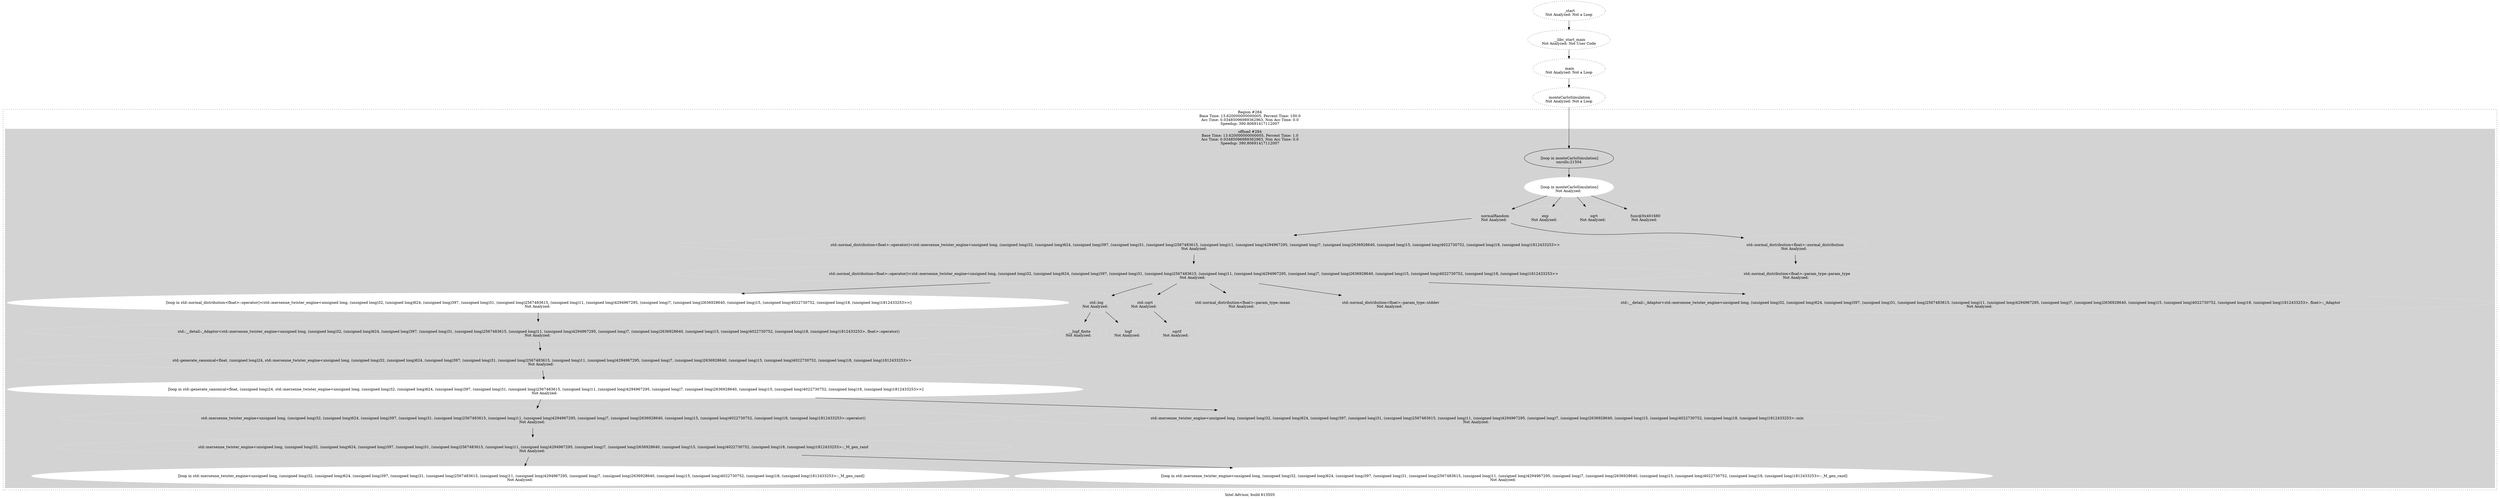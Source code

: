 digraph G {

		2 [label="\n _start\nNot Analyzed: Not a Loop", style=dotted]
	2 -> 356
		356 [label="\n __libc_start_main\nNot Analyzed: Not User Code", style=dotted]
	356 -> 4
		4 [label="\n main\nNot Analyzed: Not a Loop", style=dotted]
	4 -> 358
		358 [label="\n monteCarloSimulation\nNot Analyzed: Not a Loop", style=dotted]
	subgraph cluster_loopnest_359 {
		graph [style=dotted];
		359
		label = "Region #284\nBase Time: 13.620000000000005, Percent Time: 100.0\nAcc Time: 0.03485096989362963, Non Acc Time: 0.0\nSpeedup: 390.80691417112007";
	subgraph cluster_0_0 {
		style=filled;
		color=lightgrey;
		node [style=filled, color=white];
		359
		359 [label="\n [loop in monteCarloSimulation]\nunrolls:21504"]
		359 -> 5
		5 [label="\n [loop in monteCarloSimulation]\nNot Analyzed: "]
		5 -> 6
		6 [label="\n normalRandom\nNot Analyzed: ", style=dotted]
		6 -> 7
		7 [label="\n std::normal_distribution<float>::operator()<std::mersenne_twister_engine<unsigned long, (unsigned long)32, (unsigned long)624, (unsigned long)397, (unsigned long)31, (unsigned long)2567483615, (unsigned long)11, (unsigned long)4294967295, (unsigned long)7, (unsigned long)2636928640, (unsigned long)15, (unsigned long)4022730752, (unsigned long)18, (unsigned long)1812433253>>\nNot Analyzed: ", style=dotted]
		7 -> 361
		361 [label="\n std::normal_distribution<float>::operator()<std::mersenne_twister_engine<unsigned long, (unsigned long)32, (unsigned long)624, (unsigned long)397, (unsigned long)31, (unsigned long)2567483615, (unsigned long)11, (unsigned long)4294967295, (unsigned long)7, (unsigned long)2636928640, (unsigned long)15, (unsigned long)4022730752, (unsigned long)18, (unsigned long)1812433253>>\nNot Analyzed: ", style=dotted]
		361 -> 8
		8 [label="\n [loop in std::normal_distribution<float>::operator()<std::mersenne_twister_engine<unsigned long, (unsigned long)32, (unsigned long)624, (unsigned long)397, (unsigned long)31, (unsigned long)2567483615, (unsigned long)11, (unsigned long)4294967295, (unsigned long)7, (unsigned long)2636928640, (unsigned long)15, (unsigned long)4022730752, (unsigned long)18, (unsigned long)1812433253>>]\nNot Analyzed: "]
		8 -> 9
		9 [label="\n std::__detail::_Adaptor<std::mersenne_twister_engine<unsigned long, (unsigned long)32, (unsigned long)624, (unsigned long)397, (unsigned long)31, (unsigned long)2567483615, (unsigned long)11, (unsigned long)4294967295, (unsigned long)7, (unsigned long)2636928640, (unsigned long)15, (unsigned long)4022730752, (unsigned long)18, (unsigned long)1812433253>, float>::operator()\nNot Analyzed: ", style=dotted]
		9 -> 355
		355 [label="\n std::generate_canonical<float, (unsigned long)24, std::mersenne_twister_engine<unsigned long, (unsigned long)32, (unsigned long)624, (unsigned long)397, (unsigned long)31, (unsigned long)2567483615, (unsigned long)11, (unsigned long)4294967295, (unsigned long)7, (unsigned long)2636928640, (unsigned long)15, (unsigned long)4022730752, (unsigned long)18, (unsigned long)1812433253>>\nNot Analyzed: ", style=dotted]
		355 -> 10
		10 [label="\n [loop in std::generate_canonical<float, (unsigned long)24, std::mersenne_twister_engine<unsigned long, (unsigned long)32, (unsigned long)624, (unsigned long)397, (unsigned long)31, (unsigned long)2567483615, (unsigned long)11, (unsigned long)4294967295, (unsigned long)7, (unsigned long)2636928640, (unsigned long)15, (unsigned long)4022730752, (unsigned long)18, (unsigned long)1812433253>>]\nNot Analyzed: "]
		10 -> 11
		11 [label="\n std::mersenne_twister_engine<unsigned long, (unsigned long)32, (unsigned long)624, (unsigned long)397, (unsigned long)31, (unsigned long)2567483615, (unsigned long)11, (unsigned long)4294967295, (unsigned long)7, (unsigned long)2636928640, (unsigned long)15, (unsigned long)4022730752, (unsigned long)18, (unsigned long)1812433253>::operator()\nNot Analyzed: ", style=dotted]
		11 -> 370
		370 [label="\n std::mersenne_twister_engine<unsigned long, (unsigned long)32, (unsigned long)624, (unsigned long)397, (unsigned long)31, (unsigned long)2567483615, (unsigned long)11, (unsigned long)4294967295, (unsigned long)7, (unsigned long)2636928640, (unsigned long)15, (unsigned long)4022730752, (unsigned long)18, (unsigned long)1812433253>::_M_gen_rand\nNot Analyzed: ", style=dotted]
		370 -> 349
		349 [label="\n [loop in std::mersenne_twister_engine<unsigned long, (unsigned long)32, (unsigned long)624, (unsigned long)397, (unsigned long)31, (unsigned long)2567483615, (unsigned long)11, (unsigned long)4294967295, (unsigned long)7, (unsigned long)2636928640, (unsigned long)15, (unsigned long)4022730752, (unsigned long)18, (unsigned long)1812433253>::_M_gen_rand]\nNot Analyzed: "]
		370 -> 340
		340 [label="\n [loop in std::mersenne_twister_engine<unsigned long, (unsigned long)32, (unsigned long)624, (unsigned long)397, (unsigned long)31, (unsigned long)2567483615, (unsigned long)11, (unsigned long)4294967295, (unsigned long)7, (unsigned long)2636928640, (unsigned long)15, (unsigned long)4022730752, (unsigned long)18, (unsigned long)1812433253>::_M_gen_rand]\nNot Analyzed: "]
		10 -> 269
		269 [label="\n std::mersenne_twister_engine<unsigned long, (unsigned long)32, (unsigned long)624, (unsigned long)397, (unsigned long)31, (unsigned long)2567483615, (unsigned long)11, (unsigned long)4294967295, (unsigned long)7, (unsigned long)2636928640, (unsigned long)15, (unsigned long)4022730752, (unsigned long)18, (unsigned long)1812433253>::min\nNot Analyzed: ", style=dotted]
		361 -> 19
		19 [label="\n std::log\nNot Analyzed: ", style=dotted]
		19 -> 351
		351 [label="\n __logf_finite\nNot Analyzed: ", style=dotted]
		19 -> 267
		267 [label="\n logf\nNot Analyzed: ", style=dotted]
		361 -> 303
		303 [label="\n std::sqrt\nNot Analyzed: ", style=dotted]
		303 -> 231
		231 [label="\n sqrtf\nNot Analyzed: ", style=dotted]
		361 -> 109
		109 [label="\n std::normal_distribution<float>::param_type::mean\nNot Analyzed: ", style=dotted]
		361 -> 263
		263 [label="\n std::normal_distribution<float>::param_type::stddev\nNot Analyzed: ", style=dotted]
		361 -> 284
		284 [label="\n std::__detail::_Adaptor<std::mersenne_twister_engine<unsigned long, (unsigned long)32, (unsigned long)624, (unsigned long)397, (unsigned long)31, (unsigned long)2567483615, (unsigned long)11, (unsigned long)4294967295, (unsigned long)7, (unsigned long)2636928640, (unsigned long)15, (unsigned long)4022730752, (unsigned long)18, (unsigned long)1812433253>, float>::_Adaptor\nNot Analyzed: ", style=dotted]
		6 -> 164
		164 [label="\n std::normal_distribution<float>::normal_distribution\nNot Analyzed: ", style=dotted]
		164 -> 264
		264 [label="\n std::normal_distribution<float>::param_type::param_type\nNot Analyzed: ", style=dotted]
		5 -> 14
		14 [label="\n exp\nNot Analyzed: ", style=dotted]
		5 -> 346
		346 [label="\n sqrt\nNot Analyzed: ", style=dotted]
		5 -> 313
		313 [label="\n func@0x401680\nNot Analyzed: ", style=dotted]
		label = "offload #284\nBase Time: 13.620000000000005, Percent Time: 1.0\nAcc Time: 0.03485096989362963, Non Acc Time: 0.0\nSpeedup: 390.80691417112007";
	}

	}
	358 -> 359
	label="Intel Advisor, build 613505";

}
